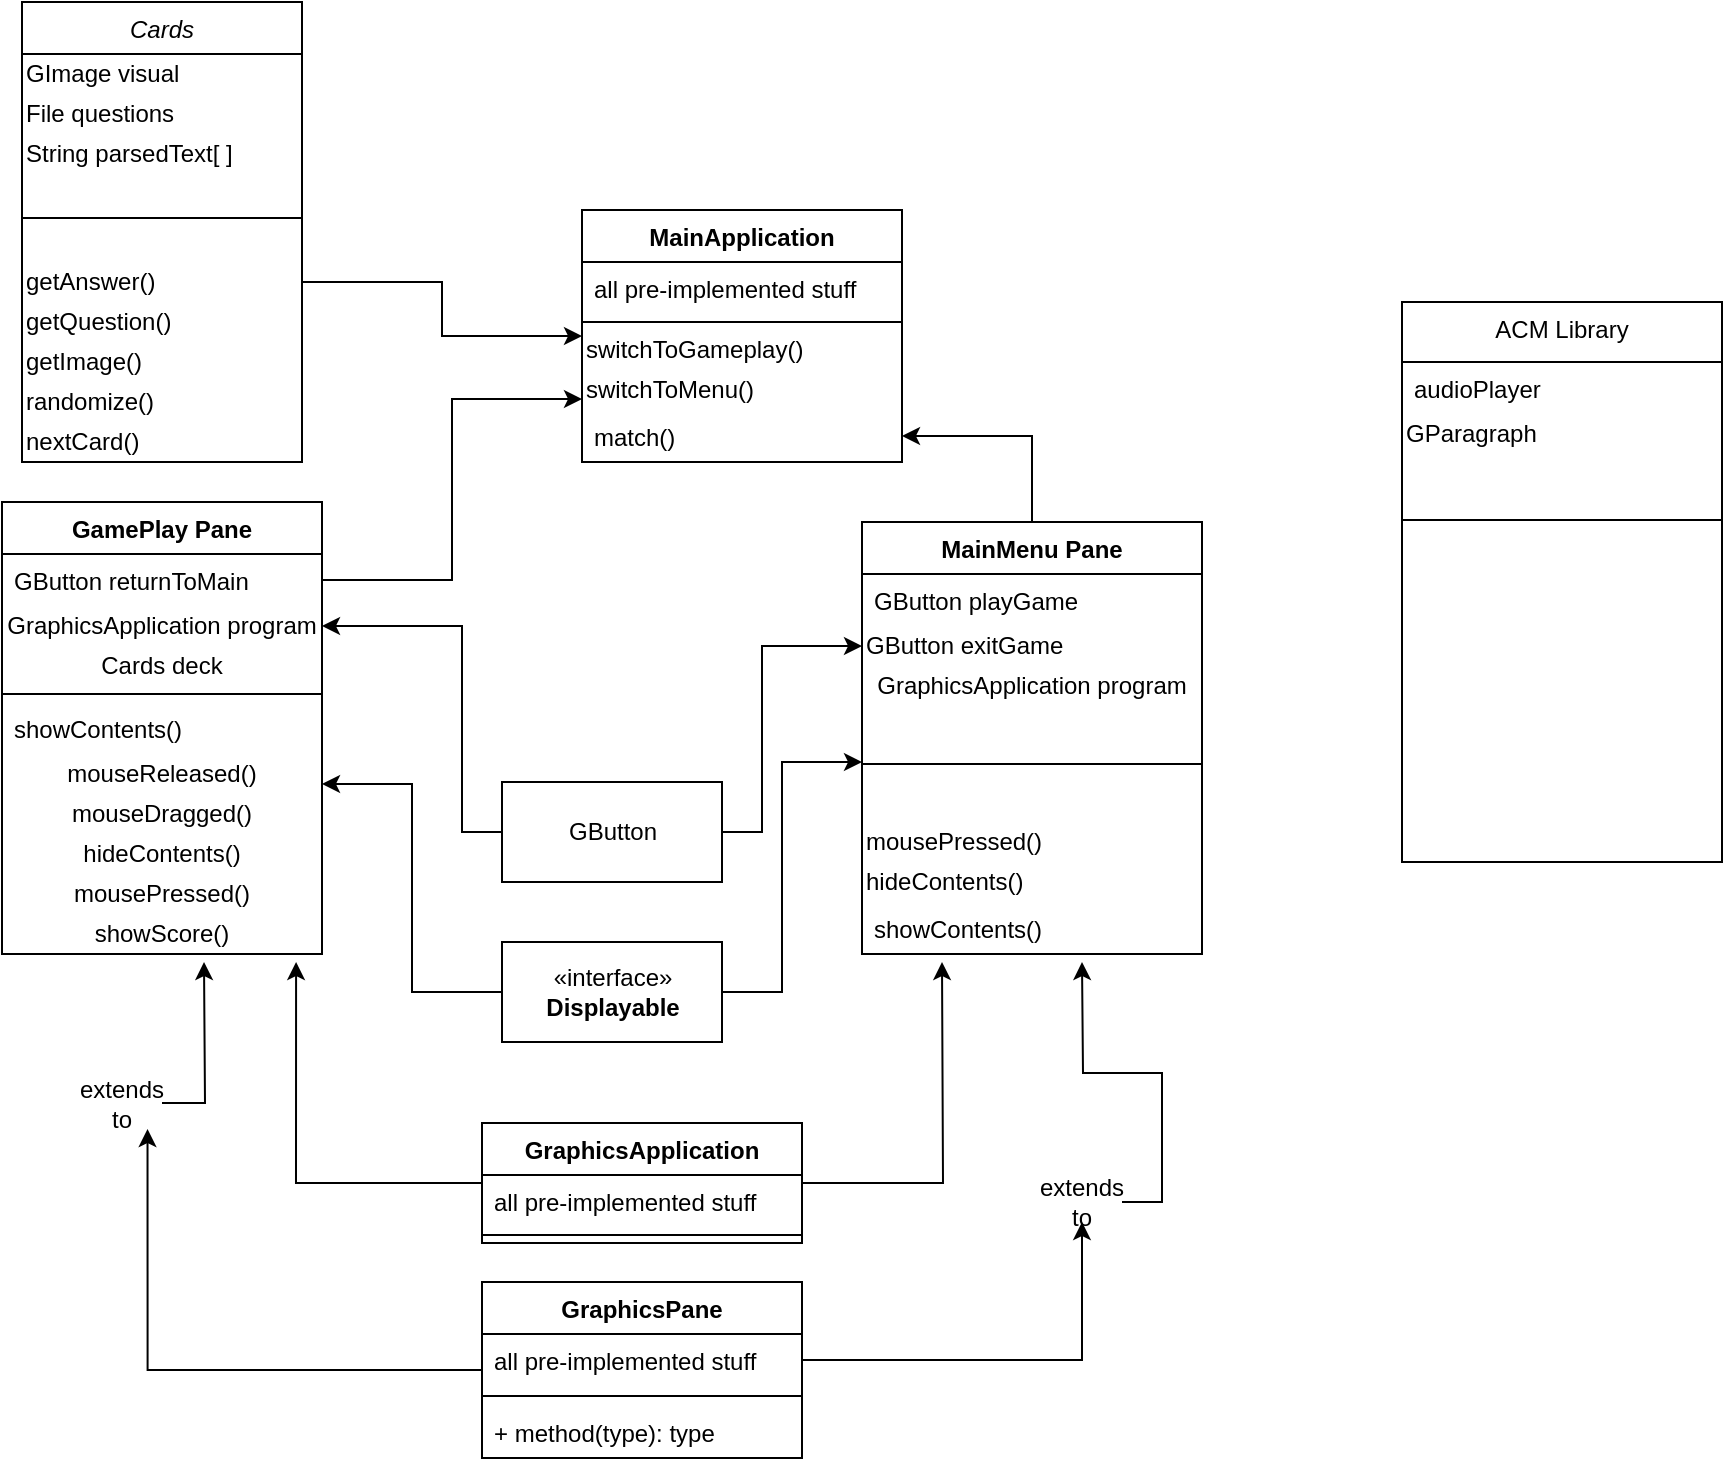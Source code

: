 <mxfile version="14.2.9" type="github">
  <diagram id="C5RBs43oDa-KdzZeNtuy" name="Page-1">
    <mxGraphModel dx="2249" dy="763" grid="1" gridSize="10" guides="1" tooltips="1" connect="1" arrows="1" fold="1" page="1" pageScale="1" pageWidth="827" pageHeight="1169" math="0" shadow="0">
      <root>
        <mxCell id="WIyWlLk6GJQsqaUBKTNV-0" />
        <mxCell id="WIyWlLk6GJQsqaUBKTNV-1" parent="WIyWlLk6GJQsqaUBKTNV-0" />
        <mxCell id="zkfFHV4jXpPFQw0GAbJ--0" value="Cards" style="swimlane;fontStyle=2;align=center;verticalAlign=top;childLayout=stackLayout;horizontal=1;startSize=26;horizontalStack=0;resizeParent=1;resizeLast=0;collapsible=1;marginBottom=0;rounded=0;shadow=0;strokeWidth=1;" parent="WIyWlLk6GJQsqaUBKTNV-1" vertex="1">
          <mxGeometry y="180" width="140" height="230" as="geometry">
            <mxRectangle x="230" y="140" width="160" height="26" as="alternateBounds" />
          </mxGeometry>
        </mxCell>
        <mxCell id="xebQPA5SNUuZlElYcB30-27" value="&lt;div align=&quot;left&quot;&gt;GImage visual&lt;/div&gt;" style="text;html=1;strokeColor=none;fillColor=none;align=left;verticalAlign=middle;whiteSpace=wrap;rounded=0;" vertex="1" parent="zkfFHV4jXpPFQw0GAbJ--0">
          <mxGeometry y="26" width="140" height="20" as="geometry" />
        </mxCell>
        <mxCell id="xebQPA5SNUuZlElYcB30-46" value="&lt;div align=&quot;left&quot;&gt;File questions&lt;/div&gt;" style="text;html=1;strokeColor=none;fillColor=none;align=left;verticalAlign=middle;whiteSpace=wrap;rounded=0;" vertex="1" parent="zkfFHV4jXpPFQw0GAbJ--0">
          <mxGeometry y="46" width="140" height="20" as="geometry" />
        </mxCell>
        <mxCell id="xebQPA5SNUuZlElYcB30-47" value="&lt;div align=&quot;left&quot;&gt;String parsedText[ ]&lt;/div&gt;" style="text;html=1;strokeColor=none;fillColor=none;align=left;verticalAlign=middle;whiteSpace=wrap;rounded=0;" vertex="1" parent="zkfFHV4jXpPFQw0GAbJ--0">
          <mxGeometry y="66" width="140" height="20" as="geometry" />
        </mxCell>
        <mxCell id="zkfFHV4jXpPFQw0GAbJ--4" value="" style="line;html=1;strokeWidth=1;align=left;verticalAlign=middle;spacingTop=-1;spacingLeft=3;spacingRight=3;rotatable=0;labelPosition=right;points=[];portConstraint=eastwest;" parent="zkfFHV4jXpPFQw0GAbJ--0" vertex="1">
          <mxGeometry y="86" width="140" height="44" as="geometry" />
        </mxCell>
        <mxCell id="xebQPA5SNUuZlElYcB30-16" value="&lt;div align=&quot;left&quot;&gt;getAnswer()&lt;/div&gt;" style="text;html=1;strokeColor=none;fillColor=none;align=left;verticalAlign=middle;whiteSpace=wrap;rounded=0;" vertex="1" parent="zkfFHV4jXpPFQw0GAbJ--0">
          <mxGeometry y="130" width="140" height="20" as="geometry" />
        </mxCell>
        <mxCell id="xebQPA5SNUuZlElYcB30-17" value="&lt;div align=&quot;left&quot;&gt;getQuestion()&lt;/div&gt;" style="text;html=1;strokeColor=none;fillColor=none;align=left;verticalAlign=middle;whiteSpace=wrap;rounded=0;" vertex="1" parent="zkfFHV4jXpPFQw0GAbJ--0">
          <mxGeometry y="150" width="140" height="20" as="geometry" />
        </mxCell>
        <mxCell id="xebQPA5SNUuZlElYcB30-6" value="&lt;div align=&quot;left&quot;&gt;getImage()&lt;/div&gt;" style="text;html=1;strokeColor=none;fillColor=none;align=left;verticalAlign=middle;whiteSpace=wrap;rounded=0;" vertex="1" parent="zkfFHV4jXpPFQw0GAbJ--0">
          <mxGeometry y="170" width="140" height="20" as="geometry" />
        </mxCell>
        <mxCell id="xebQPA5SNUuZlElYcB30-33" value="&lt;div align=&quot;left&quot;&gt;randomize()&lt;/div&gt;" style="text;html=1;strokeColor=none;fillColor=none;align=left;verticalAlign=middle;whiteSpace=wrap;rounded=0;" vertex="1" parent="zkfFHV4jXpPFQw0GAbJ--0">
          <mxGeometry y="190" width="140" height="20" as="geometry" />
        </mxCell>
        <mxCell id="xebQPA5SNUuZlElYcB30-34" value="&lt;div align=&quot;left&quot;&gt;nextCard()&lt;/div&gt;" style="text;html=1;strokeColor=none;fillColor=none;align=left;verticalAlign=middle;whiteSpace=wrap;rounded=0;" vertex="1" parent="zkfFHV4jXpPFQw0GAbJ--0">
          <mxGeometry y="210" width="140" height="20" as="geometry" />
        </mxCell>
        <mxCell id="zkfFHV4jXpPFQw0GAbJ--17" value="ACM Library" style="swimlane;fontStyle=0;align=center;verticalAlign=top;childLayout=stackLayout;horizontal=1;startSize=30;horizontalStack=0;resizeParent=1;resizeLast=0;collapsible=1;marginBottom=0;rounded=0;shadow=0;strokeWidth=1;" parent="WIyWlLk6GJQsqaUBKTNV-1" vertex="1">
          <mxGeometry x="690" y="330" width="160" height="280" as="geometry">
            <mxRectangle x="550" y="140" width="160" height="26" as="alternateBounds" />
          </mxGeometry>
        </mxCell>
        <mxCell id="zkfFHV4jXpPFQw0GAbJ--18" value="audioPlayer" style="text;align=left;verticalAlign=top;spacingLeft=4;spacingRight=4;overflow=hidden;rotatable=0;points=[[0,0.5],[1,0.5]];portConstraint=eastwest;" parent="zkfFHV4jXpPFQw0GAbJ--17" vertex="1">
          <mxGeometry y="30" width="160" height="26" as="geometry" />
        </mxCell>
        <mxCell id="xebQPA5SNUuZlElYcB30-26" value="&lt;div align=&quot;left&quot;&gt;GParagraph&lt;/div&gt;" style="text;html=1;strokeColor=none;fillColor=none;align=left;verticalAlign=middle;whiteSpace=wrap;rounded=0;" vertex="1" parent="zkfFHV4jXpPFQw0GAbJ--17">
          <mxGeometry y="56" width="160" height="20" as="geometry" />
        </mxCell>
        <mxCell id="zkfFHV4jXpPFQw0GAbJ--23" value="" style="line;html=1;strokeWidth=1;align=left;verticalAlign=middle;spacingTop=-1;spacingLeft=3;spacingRight=3;rotatable=0;labelPosition=right;points=[];portConstraint=eastwest;" parent="zkfFHV4jXpPFQw0GAbJ--17" vertex="1">
          <mxGeometry y="76" width="160" height="66" as="geometry" />
        </mxCell>
        <mxCell id="xebQPA5SNUuZlElYcB30-97" style="edgeStyle=orthogonalEdgeStyle;rounded=0;orthogonalLoop=1;jettySize=auto;html=1;entryX=1;entryY=0.5;entryDx=0;entryDy=0;" edge="1" parent="WIyWlLk6GJQsqaUBKTNV-1" source="xebQPA5SNUuZlElYcB30-35" target="xebQPA5SNUuZlElYcB30-61">
          <mxGeometry relative="1" as="geometry" />
        </mxCell>
        <mxCell id="xebQPA5SNUuZlElYcB30-35" value="MainMenu Pane" style="swimlane;fontStyle=1;align=center;verticalAlign=top;childLayout=stackLayout;horizontal=1;startSize=26;horizontalStack=0;resizeParent=1;resizeParentMax=0;resizeLast=0;collapsible=1;marginBottom=0;" vertex="1" parent="WIyWlLk6GJQsqaUBKTNV-1">
          <mxGeometry x="420" y="440" width="170" height="216" as="geometry" />
        </mxCell>
        <mxCell id="xebQPA5SNUuZlElYcB30-36" value="GButton playGame" style="text;strokeColor=none;fillColor=none;align=left;verticalAlign=top;spacingLeft=4;spacingRight=4;overflow=hidden;rotatable=0;points=[[0,0.5],[1,0.5]];portConstraint=eastwest;" vertex="1" parent="xebQPA5SNUuZlElYcB30-35">
          <mxGeometry y="26" width="170" height="26" as="geometry" />
        </mxCell>
        <mxCell id="xebQPA5SNUuZlElYcB30-39" value="&lt;div align=&quot;left&quot;&gt;GButton exitGame&lt;br&gt;&lt;/div&gt;" style="text;html=1;strokeColor=none;fillColor=none;align=left;verticalAlign=middle;whiteSpace=wrap;rounded=0;" vertex="1" parent="xebQPA5SNUuZlElYcB30-35">
          <mxGeometry y="52" width="170" height="20" as="geometry" />
        </mxCell>
        <mxCell id="xebQPA5SNUuZlElYcB30-54" value="GraphicsApplication program" style="text;html=1;strokeColor=none;fillColor=none;align=center;verticalAlign=middle;whiteSpace=wrap;rounded=0;" vertex="1" parent="xebQPA5SNUuZlElYcB30-35">
          <mxGeometry y="72" width="170" height="20" as="geometry" />
        </mxCell>
        <mxCell id="xebQPA5SNUuZlElYcB30-37" value="" style="line;strokeWidth=1;fillColor=none;align=left;verticalAlign=middle;spacingTop=-1;spacingLeft=3;spacingRight=3;rotatable=0;labelPosition=right;points=[];portConstraint=eastwest;" vertex="1" parent="xebQPA5SNUuZlElYcB30-35">
          <mxGeometry y="92" width="170" height="58" as="geometry" />
        </mxCell>
        <mxCell id="xebQPA5SNUuZlElYcB30-51" value="&lt;div align=&quot;left&quot;&gt;mousePressed()&lt;/div&gt;" style="text;html=1;strokeColor=none;fillColor=none;align=left;verticalAlign=middle;whiteSpace=wrap;rounded=0;" vertex="1" parent="xebQPA5SNUuZlElYcB30-35">
          <mxGeometry y="150" width="170" height="20" as="geometry" />
        </mxCell>
        <mxCell id="xebQPA5SNUuZlElYcB30-49" value="&lt;div align=&quot;left&quot;&gt;hideContents()&lt;/div&gt;" style="text;html=1;strokeColor=none;fillColor=none;align=left;verticalAlign=middle;whiteSpace=wrap;rounded=0;" vertex="1" parent="xebQPA5SNUuZlElYcB30-35">
          <mxGeometry y="170" width="170" height="20" as="geometry" />
        </mxCell>
        <mxCell id="xebQPA5SNUuZlElYcB30-38" value="showContents()" style="text;strokeColor=none;fillColor=none;align=left;verticalAlign=top;spacingLeft=4;spacingRight=4;overflow=hidden;rotatable=0;points=[[0,0.5],[1,0.5]];portConstraint=eastwest;" vertex="1" parent="xebQPA5SNUuZlElYcB30-35">
          <mxGeometry y="190" width="170" height="26" as="geometry" />
        </mxCell>
        <mxCell id="xebQPA5SNUuZlElYcB30-40" value="GamePlay Pane" style="swimlane;fontStyle=1;align=center;verticalAlign=top;childLayout=stackLayout;horizontal=1;startSize=26;horizontalStack=0;resizeParent=1;resizeParentMax=0;resizeLast=0;collapsible=1;marginBottom=0;" vertex="1" parent="WIyWlLk6GJQsqaUBKTNV-1">
          <mxGeometry x="-10" y="430" width="160" height="226" as="geometry" />
        </mxCell>
        <mxCell id="xebQPA5SNUuZlElYcB30-41" value="GButton returnToMain" style="text;strokeColor=none;fillColor=none;align=left;verticalAlign=top;spacingLeft=4;spacingRight=4;overflow=hidden;rotatable=0;points=[[0,0.5],[1,0.5]];portConstraint=eastwest;" vertex="1" parent="xebQPA5SNUuZlElYcB30-40">
          <mxGeometry y="26" width="160" height="26" as="geometry" />
        </mxCell>
        <mxCell id="xebQPA5SNUuZlElYcB30-45" value="GraphicsApplication program" style="text;html=1;strokeColor=none;fillColor=none;align=center;verticalAlign=middle;whiteSpace=wrap;rounded=0;" vertex="1" parent="xebQPA5SNUuZlElYcB30-40">
          <mxGeometry y="52" width="160" height="20" as="geometry" />
        </mxCell>
        <mxCell id="xebQPA5SNUuZlElYcB30-44" value="Cards deck" style="text;html=1;strokeColor=none;fillColor=none;align=center;verticalAlign=middle;whiteSpace=wrap;rounded=0;" vertex="1" parent="xebQPA5SNUuZlElYcB30-40">
          <mxGeometry y="72" width="160" height="20" as="geometry" />
        </mxCell>
        <mxCell id="xebQPA5SNUuZlElYcB30-42" value="" style="line;strokeWidth=1;fillColor=none;align=left;verticalAlign=middle;spacingTop=-1;spacingLeft=3;spacingRight=3;rotatable=0;labelPosition=right;points=[];portConstraint=eastwest;" vertex="1" parent="xebQPA5SNUuZlElYcB30-40">
          <mxGeometry y="92" width="160" height="8" as="geometry" />
        </mxCell>
        <mxCell id="xebQPA5SNUuZlElYcB30-43" value="showContents()" style="text;strokeColor=none;fillColor=none;align=left;verticalAlign=top;spacingLeft=4;spacingRight=4;overflow=hidden;rotatable=0;points=[[0,0.5],[1,0.5]];portConstraint=eastwest;" vertex="1" parent="xebQPA5SNUuZlElYcB30-40">
          <mxGeometry y="100" width="160" height="26" as="geometry" />
        </mxCell>
        <mxCell id="xebQPA5SNUuZlElYcB30-53" value="mouseReleased()" style="text;html=1;strokeColor=none;fillColor=none;align=center;verticalAlign=middle;whiteSpace=wrap;rounded=0;" vertex="1" parent="xebQPA5SNUuZlElYcB30-40">
          <mxGeometry y="126" width="160" height="20" as="geometry" />
        </mxCell>
        <mxCell id="xebQPA5SNUuZlElYcB30-52" value="mouseDragged()" style="text;html=1;strokeColor=none;fillColor=none;align=center;verticalAlign=middle;whiteSpace=wrap;rounded=0;" vertex="1" parent="xebQPA5SNUuZlElYcB30-40">
          <mxGeometry y="146" width="160" height="20" as="geometry" />
        </mxCell>
        <mxCell id="xebQPA5SNUuZlElYcB30-48" value="hideContents()" style="text;html=1;strokeColor=none;fillColor=none;align=center;verticalAlign=middle;whiteSpace=wrap;rounded=0;" vertex="1" parent="xebQPA5SNUuZlElYcB30-40">
          <mxGeometry y="166" width="160" height="20" as="geometry" />
        </mxCell>
        <mxCell id="xebQPA5SNUuZlElYcB30-50" value="mousePressed()" style="text;html=1;strokeColor=none;fillColor=none;align=center;verticalAlign=middle;whiteSpace=wrap;rounded=0;" vertex="1" parent="xebQPA5SNUuZlElYcB30-40">
          <mxGeometry y="186" width="160" height="20" as="geometry" />
        </mxCell>
        <mxCell id="xebQPA5SNUuZlElYcB30-55" value="showScore()" style="text;html=1;strokeColor=none;fillColor=none;align=center;verticalAlign=middle;whiteSpace=wrap;rounded=0;" vertex="1" parent="xebQPA5SNUuZlElYcB30-40">
          <mxGeometry y="206" width="160" height="20" as="geometry" />
        </mxCell>
        <mxCell id="xebQPA5SNUuZlElYcB30-58" value="MainApplication" style="swimlane;fontStyle=1;align=center;verticalAlign=top;childLayout=stackLayout;horizontal=1;startSize=26;horizontalStack=0;resizeParent=1;resizeParentMax=0;resizeLast=0;collapsible=1;marginBottom=0;" vertex="1" parent="WIyWlLk6GJQsqaUBKTNV-1">
          <mxGeometry x="280" y="284" width="160" height="126" as="geometry" />
        </mxCell>
        <mxCell id="xebQPA5SNUuZlElYcB30-59" value="all pre-implemented stuff" style="text;strokeColor=none;fillColor=none;align=left;verticalAlign=top;spacingLeft=4;spacingRight=4;overflow=hidden;rotatable=0;points=[[0,0.5],[1,0.5]];portConstraint=eastwest;" vertex="1" parent="xebQPA5SNUuZlElYcB30-58">
          <mxGeometry y="26" width="160" height="26" as="geometry" />
        </mxCell>
        <mxCell id="xebQPA5SNUuZlElYcB30-60" value="" style="line;strokeWidth=1;fillColor=none;align=left;verticalAlign=middle;spacingTop=-1;spacingLeft=3;spacingRight=3;rotatable=0;labelPosition=right;points=[];portConstraint=eastwest;" vertex="1" parent="xebQPA5SNUuZlElYcB30-58">
          <mxGeometry y="52" width="160" height="8" as="geometry" />
        </mxCell>
        <mxCell id="xebQPA5SNUuZlElYcB30-83" value="&lt;div align=&quot;left&quot;&gt;switchToGameplay()&lt;/div&gt;" style="text;html=1;strokeColor=none;fillColor=none;align=left;verticalAlign=middle;whiteSpace=wrap;rounded=0;" vertex="1" parent="xebQPA5SNUuZlElYcB30-58">
          <mxGeometry y="60" width="160" height="20" as="geometry" />
        </mxCell>
        <mxCell id="xebQPA5SNUuZlElYcB30-84" value="&lt;div align=&quot;left&quot;&gt;switchToMenu()&lt;/div&gt;" style="text;html=1;strokeColor=none;fillColor=none;align=left;verticalAlign=middle;whiteSpace=wrap;rounded=0;" vertex="1" parent="xebQPA5SNUuZlElYcB30-58">
          <mxGeometry y="80" width="160" height="20" as="geometry" />
        </mxCell>
        <mxCell id="xebQPA5SNUuZlElYcB30-61" value="match()" style="text;strokeColor=none;fillColor=none;align=left;verticalAlign=top;spacingLeft=4;spacingRight=4;overflow=hidden;rotatable=0;points=[[0,0.5],[1,0.5]];portConstraint=eastwest;" vertex="1" parent="xebQPA5SNUuZlElYcB30-58">
          <mxGeometry y="100" width="160" height="26" as="geometry" />
        </mxCell>
        <mxCell id="xebQPA5SNUuZlElYcB30-63" style="edgeStyle=orthogonalEdgeStyle;rounded=0;orthogonalLoop=1;jettySize=auto;html=1;entryX=0;entryY=0.75;entryDx=0;entryDy=0;" edge="1" parent="WIyWlLk6GJQsqaUBKTNV-1" source="xebQPA5SNUuZlElYcB30-41" target="xebQPA5SNUuZlElYcB30-58">
          <mxGeometry relative="1" as="geometry">
            <mxPoint x="410" y="240" as="targetPoint" />
          </mxGeometry>
        </mxCell>
        <mxCell id="xebQPA5SNUuZlElYcB30-66" style="edgeStyle=orthogonalEdgeStyle;rounded=0;orthogonalLoop=1;jettySize=auto;html=1;" edge="1" parent="WIyWlLk6GJQsqaUBKTNV-1" source="xebQPA5SNUuZlElYcB30-16" target="xebQPA5SNUuZlElYcB30-58">
          <mxGeometry relative="1" as="geometry" />
        </mxCell>
        <mxCell id="xebQPA5SNUuZlElYcB30-94" style="edgeStyle=orthogonalEdgeStyle;rounded=0;orthogonalLoop=1;jettySize=auto;html=1;entryX=0.919;entryY=1.2;entryDx=0;entryDy=0;entryPerimeter=0;" edge="1" parent="WIyWlLk6GJQsqaUBKTNV-1" source="xebQPA5SNUuZlElYcB30-67" target="xebQPA5SNUuZlElYcB30-55">
          <mxGeometry relative="1" as="geometry" />
        </mxCell>
        <mxCell id="xebQPA5SNUuZlElYcB30-95" style="edgeStyle=orthogonalEdgeStyle;rounded=0;orthogonalLoop=1;jettySize=auto;html=1;" edge="1" parent="WIyWlLk6GJQsqaUBKTNV-1" source="xebQPA5SNUuZlElYcB30-67">
          <mxGeometry relative="1" as="geometry">
            <mxPoint x="460" y="660" as="targetPoint" />
          </mxGeometry>
        </mxCell>
        <mxCell id="xebQPA5SNUuZlElYcB30-67" value="GraphicsApplication" style="swimlane;fontStyle=1;align=center;verticalAlign=top;childLayout=stackLayout;horizontal=1;startSize=26;horizontalStack=0;resizeParent=1;resizeParentMax=0;resizeLast=0;collapsible=1;marginBottom=0;" vertex="1" parent="WIyWlLk6GJQsqaUBKTNV-1">
          <mxGeometry x="230" y="740.5" width="160" height="60" as="geometry" />
        </mxCell>
        <mxCell id="xebQPA5SNUuZlElYcB30-68" value="all pre-implemented stuff" style="text;strokeColor=none;fillColor=none;align=left;verticalAlign=top;spacingLeft=4;spacingRight=4;overflow=hidden;rotatable=0;points=[[0,0.5],[1,0.5]];portConstraint=eastwest;" vertex="1" parent="xebQPA5SNUuZlElYcB30-67">
          <mxGeometry y="26" width="160" height="26" as="geometry" />
        </mxCell>
        <mxCell id="xebQPA5SNUuZlElYcB30-69" value="" style="line;strokeWidth=1;fillColor=none;align=left;verticalAlign=middle;spacingTop=-1;spacingLeft=3;spacingRight=3;rotatable=0;labelPosition=right;points=[];portConstraint=eastwest;" vertex="1" parent="xebQPA5SNUuZlElYcB30-67">
          <mxGeometry y="52" width="160" height="8" as="geometry" />
        </mxCell>
        <mxCell id="xebQPA5SNUuZlElYcB30-75" style="edgeStyle=orthogonalEdgeStyle;rounded=0;orthogonalLoop=1;jettySize=auto;html=1;" edge="1" parent="WIyWlLk6GJQsqaUBKTNV-1" source="xebQPA5SNUuZlElYcB30-77">
          <mxGeometry relative="1" as="geometry">
            <mxPoint x="91" y="660" as="targetPoint" />
          </mxGeometry>
        </mxCell>
        <mxCell id="xebQPA5SNUuZlElYcB30-71" value="GraphicsPane" style="swimlane;fontStyle=1;align=center;verticalAlign=top;childLayout=stackLayout;horizontal=1;startSize=26;horizontalStack=0;resizeParent=1;resizeParentMax=0;resizeLast=0;collapsible=1;marginBottom=0;" vertex="1" parent="WIyWlLk6GJQsqaUBKTNV-1">
          <mxGeometry x="230" y="820" width="160" height="88" as="geometry" />
        </mxCell>
        <mxCell id="xebQPA5SNUuZlElYcB30-72" value="all pre-implemented stuff" style="text;strokeColor=none;fillColor=none;align=left;verticalAlign=top;spacingLeft=4;spacingRight=4;overflow=hidden;rotatable=0;points=[[0,0.5],[1,0.5]];portConstraint=eastwest;" vertex="1" parent="xebQPA5SNUuZlElYcB30-71">
          <mxGeometry y="26" width="160" height="26" as="geometry" />
        </mxCell>
        <mxCell id="xebQPA5SNUuZlElYcB30-73" value="" style="line;strokeWidth=1;fillColor=none;align=left;verticalAlign=middle;spacingTop=-1;spacingLeft=3;spacingRight=3;rotatable=0;labelPosition=right;points=[];portConstraint=eastwest;" vertex="1" parent="xebQPA5SNUuZlElYcB30-71">
          <mxGeometry y="52" width="160" height="10" as="geometry" />
        </mxCell>
        <mxCell id="xebQPA5SNUuZlElYcB30-74" value="+ method(type): type" style="text;strokeColor=none;fillColor=none;align=left;verticalAlign=top;spacingLeft=4;spacingRight=4;overflow=hidden;rotatable=0;points=[[0,0.5],[1,0.5]];portConstraint=eastwest;" vertex="1" parent="xebQPA5SNUuZlElYcB30-71">
          <mxGeometry y="62" width="160" height="26" as="geometry" />
        </mxCell>
        <mxCell id="xebQPA5SNUuZlElYcB30-76" style="edgeStyle=orthogonalEdgeStyle;rounded=0;orthogonalLoop=1;jettySize=auto;html=1;exitX=1;exitY=0.5;exitDx=0;exitDy=0;" edge="1" parent="WIyWlLk6GJQsqaUBKTNV-1" source="xebQPA5SNUuZlElYcB30-79">
          <mxGeometry relative="1" as="geometry">
            <mxPoint x="530" y="660" as="targetPoint" />
          </mxGeometry>
        </mxCell>
        <mxCell id="xebQPA5SNUuZlElYcB30-77" value="extends to" style="text;html=1;strokeColor=none;fillColor=none;align=center;verticalAlign=middle;whiteSpace=wrap;rounded=0;" vertex="1" parent="WIyWlLk6GJQsqaUBKTNV-1">
          <mxGeometry x="30" y="720.5" width="40" height="20" as="geometry" />
        </mxCell>
        <mxCell id="xebQPA5SNUuZlElYcB30-78" style="edgeStyle=orthogonalEdgeStyle;rounded=0;orthogonalLoop=1;jettySize=auto;html=1;entryX=0.819;entryY=1.15;entryDx=0;entryDy=0;entryPerimeter=0;" edge="1" parent="WIyWlLk6GJQsqaUBKTNV-1" source="xebQPA5SNUuZlElYcB30-71" target="xebQPA5SNUuZlElYcB30-77">
          <mxGeometry relative="1" as="geometry">
            <mxPoint x="170" y="730" as="sourcePoint" />
            <mxPoint x="221.04" y="669" as="targetPoint" />
          </mxGeometry>
        </mxCell>
        <mxCell id="xebQPA5SNUuZlElYcB30-81" style="edgeStyle=orthogonalEdgeStyle;rounded=0;orthogonalLoop=1;jettySize=auto;html=1;entryX=1;entryY=0.75;entryDx=0;entryDy=0;" edge="1" parent="WIyWlLk6GJQsqaUBKTNV-1" source="xebQPA5SNUuZlElYcB30-80" target="xebQPA5SNUuZlElYcB30-53">
          <mxGeometry relative="1" as="geometry" />
        </mxCell>
        <mxCell id="xebQPA5SNUuZlElYcB30-82" style="edgeStyle=orthogonalEdgeStyle;rounded=0;orthogonalLoop=1;jettySize=auto;html=1;exitX=1;exitY=0.5;exitDx=0;exitDy=0;" edge="1" parent="WIyWlLk6GJQsqaUBKTNV-1" source="xebQPA5SNUuZlElYcB30-80">
          <mxGeometry relative="1" as="geometry">
            <mxPoint x="420" y="560" as="targetPoint" />
            <Array as="points">
              <mxPoint x="380" y="675" />
              <mxPoint x="380" y="560" />
            </Array>
          </mxGeometry>
        </mxCell>
        <mxCell id="xebQPA5SNUuZlElYcB30-80" value="«interface»&lt;br&gt;&lt;b&gt;Displayable&lt;/b&gt;" style="html=1;" vertex="1" parent="WIyWlLk6GJQsqaUBKTNV-1">
          <mxGeometry x="240" y="650" width="110" height="50" as="geometry" />
        </mxCell>
        <mxCell id="xebQPA5SNUuZlElYcB30-91" style="edgeStyle=orthogonalEdgeStyle;rounded=0;orthogonalLoop=1;jettySize=auto;html=1;entryX=1;entryY=0.5;entryDx=0;entryDy=0;" edge="1" parent="WIyWlLk6GJQsqaUBKTNV-1" source="xebQPA5SNUuZlElYcB30-89" target="xebQPA5SNUuZlElYcB30-45">
          <mxGeometry relative="1" as="geometry">
            <Array as="points">
              <mxPoint x="220" y="595" />
              <mxPoint x="220" y="492" />
            </Array>
          </mxGeometry>
        </mxCell>
        <mxCell id="xebQPA5SNUuZlElYcB30-92" style="edgeStyle=orthogonalEdgeStyle;rounded=0;orthogonalLoop=1;jettySize=auto;html=1;" edge="1" parent="WIyWlLk6GJQsqaUBKTNV-1" source="xebQPA5SNUuZlElYcB30-89" target="xebQPA5SNUuZlElYcB30-39">
          <mxGeometry relative="1" as="geometry">
            <Array as="points">
              <mxPoint x="370" y="595" />
              <mxPoint x="370" y="502" />
            </Array>
          </mxGeometry>
        </mxCell>
        <mxCell id="xebQPA5SNUuZlElYcB30-89" value="GButton" style="html=1;" vertex="1" parent="WIyWlLk6GJQsqaUBKTNV-1">
          <mxGeometry x="240" y="570" width="110" height="50" as="geometry" />
        </mxCell>
        <mxCell id="xebQPA5SNUuZlElYcB30-79" value="extends to" style="text;html=1;strokeColor=none;fillColor=none;align=center;verticalAlign=middle;whiteSpace=wrap;rounded=0;" vertex="1" parent="WIyWlLk6GJQsqaUBKTNV-1">
          <mxGeometry x="510" y="770" width="40" height="20" as="geometry" />
        </mxCell>
        <mxCell id="xebQPA5SNUuZlElYcB30-93" style="edgeStyle=orthogonalEdgeStyle;rounded=0;orthogonalLoop=1;jettySize=auto;html=1;exitX=1;exitY=0.5;exitDx=0;exitDy=0;" edge="1" parent="WIyWlLk6GJQsqaUBKTNV-1" source="xebQPA5SNUuZlElYcB30-72" target="xebQPA5SNUuZlElYcB30-79">
          <mxGeometry relative="1" as="geometry">
            <mxPoint x="420" y="869" as="sourcePoint" />
            <mxPoint x="530" y="660" as="targetPoint" />
          </mxGeometry>
        </mxCell>
      </root>
    </mxGraphModel>
  </diagram>
</mxfile>
